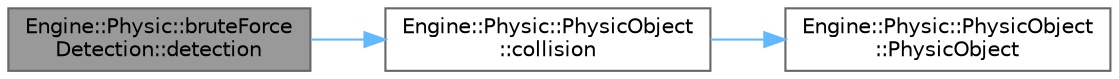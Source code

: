 digraph "Engine::Physic::bruteForceDetection::detection"
{
 // LATEX_PDF_SIZE
  bgcolor="transparent";
  edge [fontname=Helvetica,fontsize=10,labelfontname=Helvetica,labelfontsize=10];
  node [fontname=Helvetica,fontsize=10,shape=box,height=0.2,width=0.4];
  rankdir="LR";
  Node1 [id="Node000001",label="Engine::Physic::bruteForce\lDetection::detection",height=0.2,width=0.4,color="gray40", fillcolor="grey60", style="filled", fontcolor="black",tooltip="Detecta colisiones entre objetos físicos."];
  Node1 -> Node2 [id="edge1_Node000001_Node000002",color="steelblue1",style="solid",tooltip=" "];
  Node2 [id="Node000002",label="Engine::Physic::PhysicObject\l::collision",height=0.2,width=0.4,color="grey40", fillcolor="white", style="filled",URL="$class_engine_1_1_physic_1_1_physic_object.html#ae3d5423aa21b8f09987238bb87bbbeec",tooltip="Gestiona la colisión con otro objeto físico."];
  Node2 -> Node3 [id="edge2_Node000002_Node000003",color="steelblue1",style="solid",tooltip=" "];
  Node3 [id="Node000003",label="Engine::Physic::PhysicObject\l::PhysicObject",height=0.2,width=0.4,color="grey40", fillcolor="white", style="filled",URL="$class_engine_1_1_physic_1_1_physic_object.html#a7b0a123e1a63404f79aab429822ea366",tooltip="Constructor que inicializa un objeto físico."];
}
